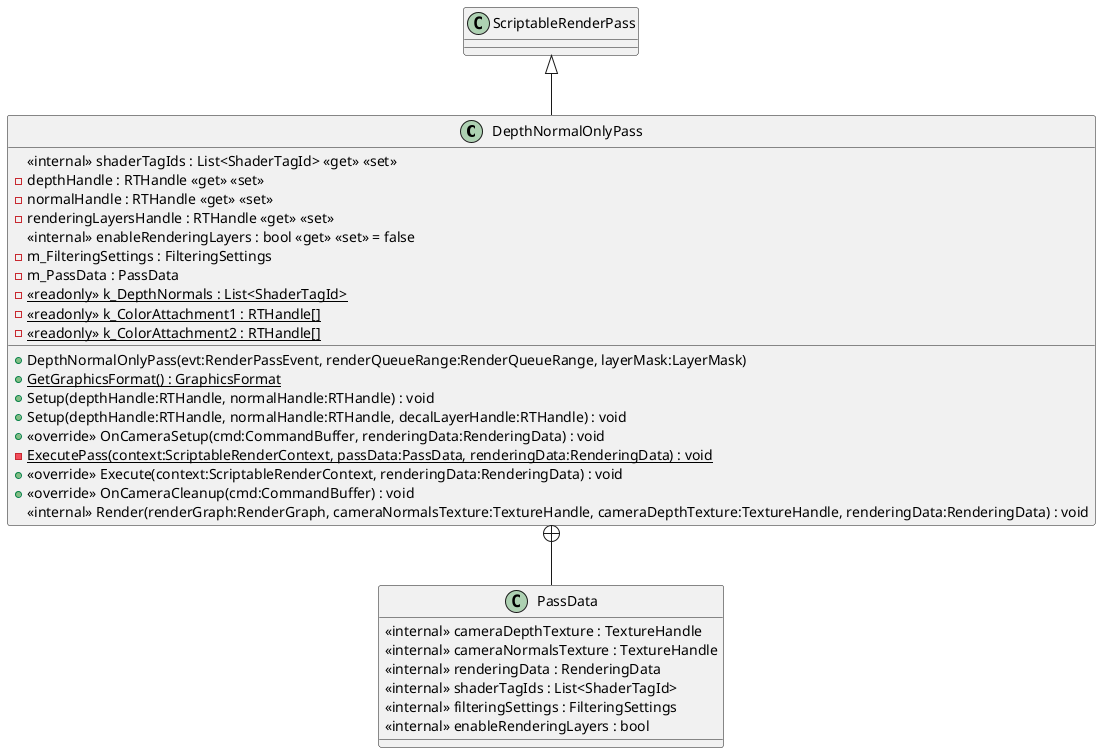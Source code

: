 @startuml
class DepthNormalOnlyPass {
    <<internal>> shaderTagIds : List<ShaderTagId> <<get>> <<set>>
    - depthHandle : RTHandle <<get>> <<set>>
    - normalHandle : RTHandle <<get>> <<set>>
    - renderingLayersHandle : RTHandle <<get>> <<set>>
    <<internal>> enableRenderingLayers : bool <<get>> <<set>> = false
    - m_FilteringSettings : FilteringSettings
    - m_PassData : PassData
    - {static} <<readonly>> k_DepthNormals : List<ShaderTagId>
    - {static} <<readonly>> k_ColorAttachment1 : RTHandle[]
    - {static} <<readonly>> k_ColorAttachment2 : RTHandle[]
    + DepthNormalOnlyPass(evt:RenderPassEvent, renderQueueRange:RenderQueueRange, layerMask:LayerMask)
    + {static} GetGraphicsFormat() : GraphicsFormat
    + Setup(depthHandle:RTHandle, normalHandle:RTHandle) : void
    + Setup(depthHandle:RTHandle, normalHandle:RTHandle, decalLayerHandle:RTHandle) : void
    + <<override>> OnCameraSetup(cmd:CommandBuffer, renderingData:RenderingData) : void
    - {static} ExecutePass(context:ScriptableRenderContext, passData:PassData, renderingData:RenderingData) : void
    + <<override>> Execute(context:ScriptableRenderContext, renderingData:RenderingData) : void
    + <<override>> OnCameraCleanup(cmd:CommandBuffer) : void
    <<internal>> Render(renderGraph:RenderGraph, cameraNormalsTexture:TextureHandle, cameraDepthTexture:TextureHandle, renderingData:RenderingData) : void
}
class PassData {
    <<internal>> cameraDepthTexture : TextureHandle
    <<internal>> cameraNormalsTexture : TextureHandle
    <<internal>> renderingData : RenderingData
    <<internal>> shaderTagIds : List<ShaderTagId>
    <<internal>> filteringSettings : FilteringSettings
    <<internal>> enableRenderingLayers : bool
}
ScriptableRenderPass <|-- DepthNormalOnlyPass
DepthNormalOnlyPass +-- PassData
@enduml
